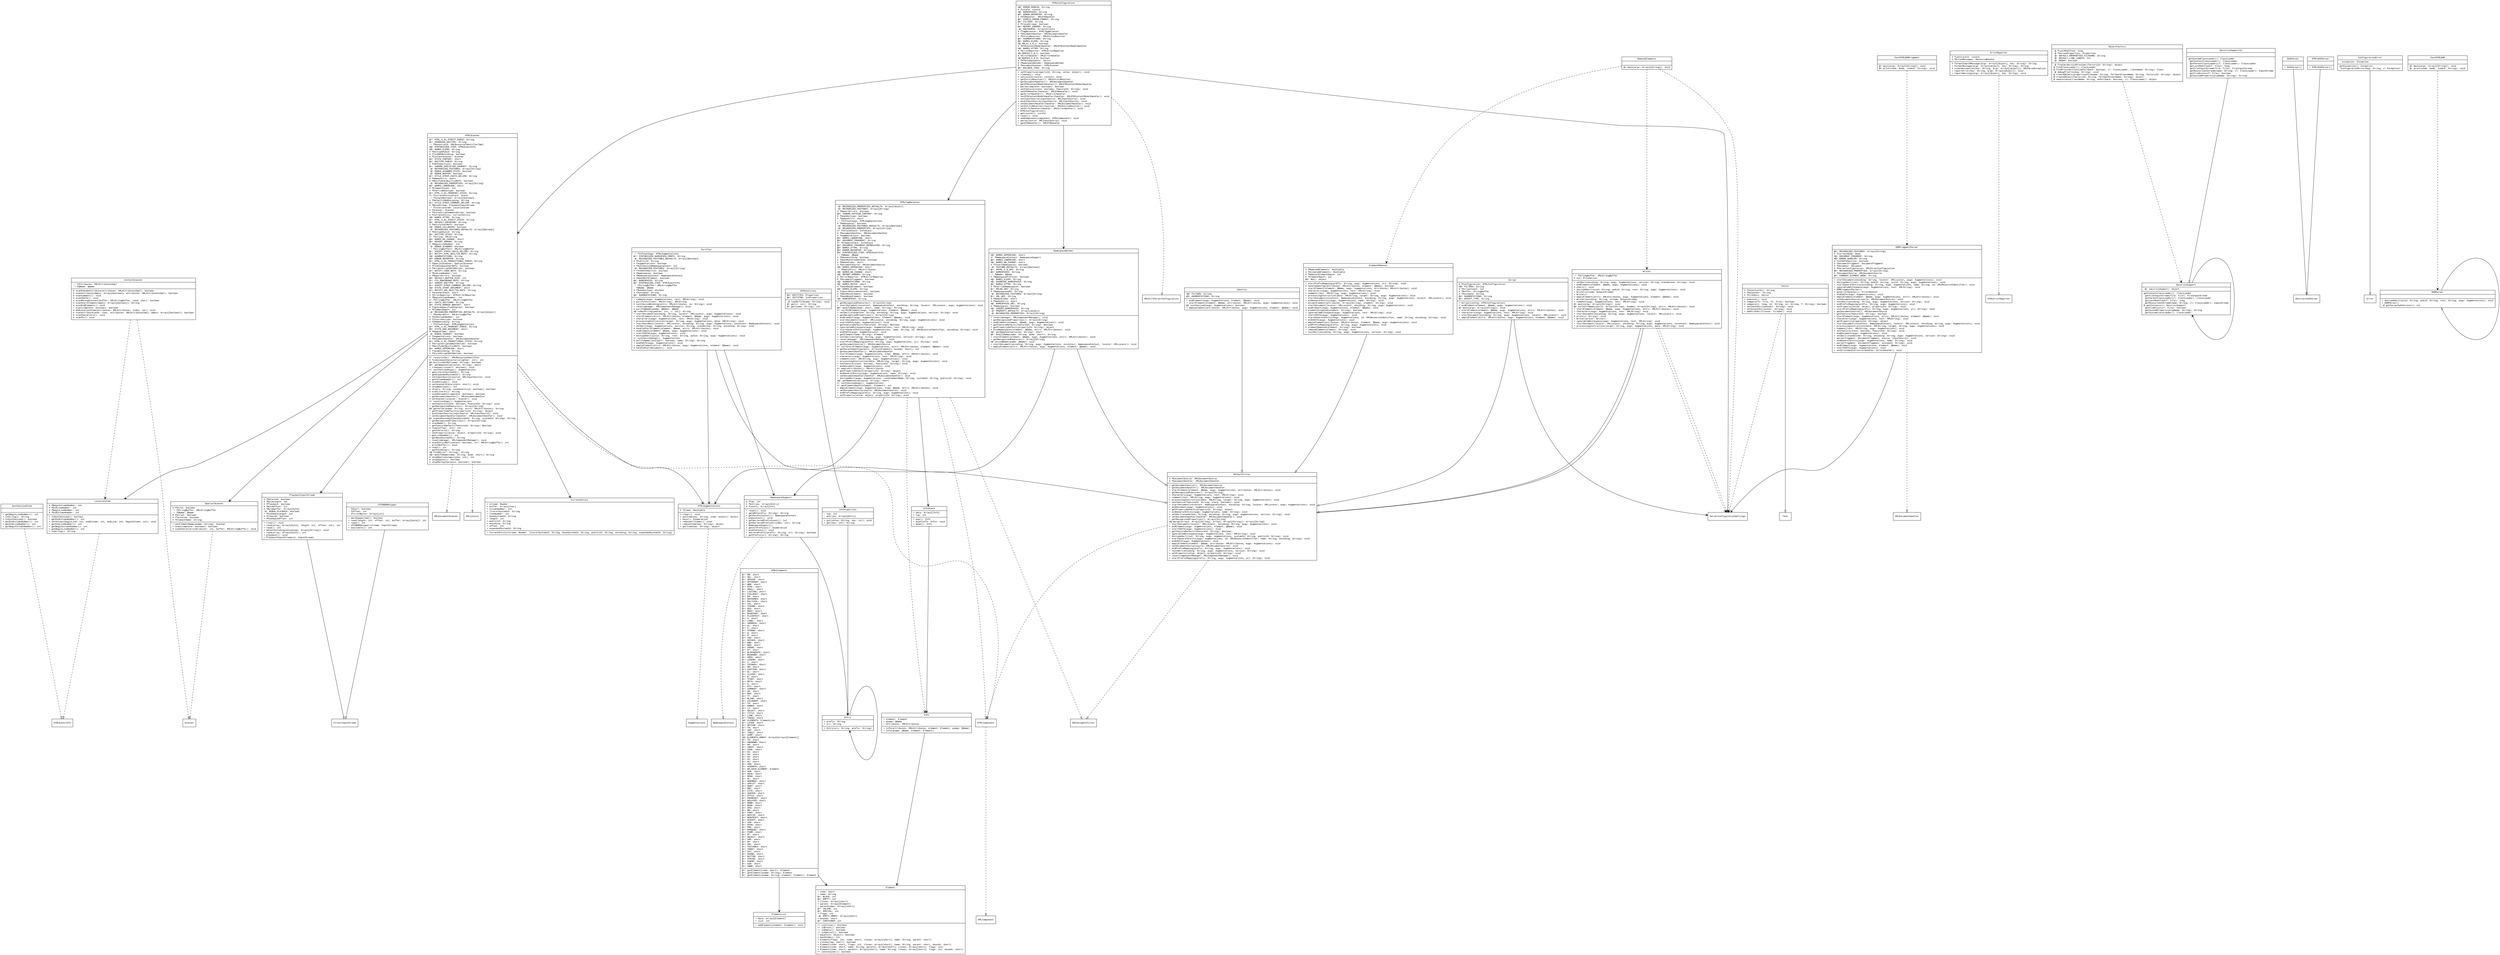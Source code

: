 digraph classes{
fontname = "Courier New"
fontsize = 10
node [
fontname = "Courier New"
fontsize = 10
shape = "record"
]
edge [
fontname = "Courier New"
fontsize = 10
]
CurrentEntity [
label = "{CurrentEntity|+ stream: Reader\l+ buffer: Array1[char]\l+ columnNumber: int\l+ literalSystemId: String\l+ lineNumber: int\l+ baseSystemId: String\l+ length: int\l+ publicId: String\l+ encoding: String\l+ offset: int\l+ expandedSystemId: String\l|+ CurrentEntity(stream: Reader, literalSystemId: String, baseSystemId: String, publicId: String, encoding: String, expandedSystemId: String)\l}"
]
Entry [
label = "{Entry|+ value: String\l+ key: int\l+ next: Entry\l|+ Entry(value: String, key: int, next: Entry)\l}"
]
RemoveElements [
label = "{RemoveElements||@+ main(argv: Array1[String]): void\l}"
]
Writer [
label = "{Writer|# fPrintChars: boolean\l# fPrinter: PrintWriter\l@+! NOTIFY_CHAR_REFS: String\l@#! AUGMENTATIONS: String\l# fSeenHttpEquiv: boolean\l# fElementDepth: int\l@+! NOTIFY_HTML_BUILTIN_REFS: String\l# fSeenRootElement: boolean\l#@! FILTERS: String\l# fEncoding: String\l# fNormalize: boolean\l|+ Writer()\l# printStartElement(attributes: XMLAttributes, element: QName): void\l# printEntity(name: String): void\l+ startElement(element: QName, augs: Augmentations, attributes: XMLAttributes): void\l+ characters(augs: Augmentations, text: XMLString): void\l+ comment(text: XMLString, augs: Augmentations): void\l-@ printUsage(): void\l+ startDocument(nscontext: NamespaceContext, encoding: String, locator: XMLLocator, augs: Augmentations): void\l@+ main(argv: Array1[String]): void\l+ Writer(writer: Writer, encoding: String)\l+ endGeneralEntity(augs: Augmentations, name: String): void\l# printEndElement(element: QName): void\l+ endElement(augs: Augmentations, element: QName): void\l+ startDocument(locator: XMLLocator, encoding: String, augs: Augmentations): void\l# printAttributeValue(text: String): void\l+ startGeneralEntity(augs: Augmentations, id: XMLResourceIdentifier, name: String, encoding: String): void\l+ emptyElement(element: QName, attributes: XMLAttributes, augs: Augmentations): void\l+ Writer(outputStream: OutputStream, encoding: String)\l# printCharacters(text: XMLString, normalize: boolean): void\l}"
]
DefaultFilter [
label = "{DefaultFilter|# fDocumentSource: XMLDocumentSource\l# fDocumentHandler: XMLDocumentHandler\l|+ getDocumentSource(): XMLDocumentSource\l+ getDocumentHandler(): XMLDocumentHandler\l+ startElement(element: QName, augs: Augmentations, attributes: XMLAttributes): void\l+ getRecognizedFeatures(): Array1[String]\l+ characters(augs: Augmentations, text: XMLString): void\l+ comment(text: XMLString, augs: Augmentations): void\l+ processingInstruction(data: XMLString, target: String, augs: Augmentations): void\l+ setFeature(featureId: String, state: boolean): void\l+ startDocument(nscontext: NamespaceContext, encoding: String, locator: XMLLocator, augs: Augmentations): void\l+ endDocument(augs: Augmentations): void\l+ getPropertyDefault(propertyId: String): object\l+ endGeneralEntity(augs: Augmentations, name: String): void\l+ xmlDecl(standalone: String, encoding: String, augs: Augmentations, version: String): void\l+ setDocumentHandler(handler: XMLDocumentHandler): void\l+ getRecognizedProperties(): Array1[String]\l#@ merge(array2: Array1[String], array1: Array1[String]): Array1[String]\l+ startDocument(locator: XMLLocator, encoding: String, augs: Augmentations): void\l+ endElement(augs: Augmentations, element: QName): void\l+ startCDATA(augs: Augmentations): void\l+ getFeatureDefault(featureId: String): Boolean\l+ ignorableWhitespace(augs: Augmentations, text: XMLString): void\l+ doctypeDecl(root: String, augs: Augmentations, systemId: String, publicId: String): void\l+ startGeneralEntity(augs: Augmentations, id: XMLResourceIdentifier, name: String, encoding: String): void\l+ endCDATA(augs: Augmentations): void\l+ emptyElement(element: QName, attributes: XMLAttributes, augs: Augmentations): void\l+ setDocumentSource(source: XMLDocumentSource): void\l+ endPrefixMapping(prefix: String, augs: Augmentations): void\l+ textDecl(encoding: String, augs: Augmentations, version: String): void\l+ setProperty(value: object, propertyId: String): void\l+ reset(componentManager: XMLComponentManager): void\l+ startPrefixMapping(prefix: String, augs: Augmentations, uri: String): void\l}"
]
ErrorReporter [
label = "{ErrorReporter|# fLastLocale: Locale\l# fErrorMessages: ResourceBundle\l|# formatSimpleMessage(args: Array1[object], key: String): String\l+ formatMessage(args: Array1[object], key: String): String\l# createException(key: String, args: Array1[object]): XMLParseException\l+ reportError(key: String, args: Array1[object]): void\l+ reportWarning(args: Array1[object], key: String): void\l}"
]
HTMLTagBalancer [
label = "{HTMLTagBalancer|-@! RECOGNIZED_PROPERTIES_DEFAULTS: Array1[object]\l-@! RECOGNIZED_FEATURES: Array1[String]\l# fReportErrors: boolean\l@#! IGNORE_OUTSIDE_CONTENT: String\l# fSeenDoctype: boolean\l# fNamesAttrs: short\l-! fInfosetAugs: HTMLAugmentations\l# fNamespaces: boolean\l-@! RECOGNIZED_FEATURES_DEFAULTS: Array1[Boolean]\l-@! RECOGNIZED_PROPERTIES: Array1[String]\l#! fInlineStack: InfoStack\l# fDocumentHandler: XMLDocumentHandler\l# fAugmentations: boolean\l@#! NAMES_LOWERCASE: short\l@#! DOCUMENT_FRAGMENT: String\l#! fElementStack: InfoStack\l@#! DOCUMENT_FRAGMENT_DEPRECATED: String\l@#! NAMES_ATTRS: String\l@#! ERROR_REPORTER: String\l@#! SYNTHESIZED_ITEM: HTMLEventInfo\l-! fQName: QName\l# fSeenAnything: boolean\l# fSeenRootElementEnd: boolean\l# fNamesElems: short\l# fDocumentSource: XMLDocumentSource\l#@! NAMES_UPPERCASE: short\l-! fEmptyAttrs: XMLAttributes\l#@! NAMES_NO_CHANGE: short\l#@! REPORT_ERRORS: String\l# fErrorReporter: HTMLErrorReporter\l# fDocumentFragment: boolean\l#@! AUGMENTATIONS: String\l#@! NAMES_MATCH: short\l# fSeenHeadElement: boolean\l#@! NAMES_ELEMS: String\l# fIgnoreOutsideContent: boolean\l# fSeenRootElement: boolean\l# fSeenBodyElement: boolean\l#@! NAMESPACES: String\l|+ getRecognizedFeatures(): Array1[String]\l+ startDocument(nscontext: NamespaceContext, encoding: String, locator: XMLLocator, augs: Augmentations): void\l@#! modifyName(mode: short, name: String): String\l#! callEndElement(augs: Augmentations, element: QName): void\l+ xmlDecl(standalone: String, encoding: String, augs: Augmentations, version: String): void\l+ getRecognizedProperties(): Array1[String]\l+ endElement(augs: Augmentations, element: QName): void\l+ startDocument(locator: XMLLocator, encoding: String, augs: Augmentations): void\l+ startCDATA(augs: Augmentations): void\l+ getFeatureDefault(featureId: String): Boolean\l+ ignorableWhitespace(augs: Augmentations, text: XMLString): void\l+ startGeneralEntity(augs: Augmentations, name: String, id: XMLResourceIdentifier, encoding: String): void\l+ endCDATA(augs: Augmentations): void\l# getElement(name: String): Element\l+ textDecl(encoding: String, augs: Augmentations, version: String): void\l+ reset(manager: XMLComponentManager): void\l+ startPrefixMapping(prefix: String, augs: Augmentations, uri: String): void\l+ getDocumentSource(): XMLDocumentSource\l#! callStartElement(augs: Augmentations, attrs: XMLAttributes, element: QName): void\l# getParentDepth(parents: Array1[Element], bounds: short): int\l+ getDocumentHandler(): XMLDocumentHandler\l+ startElement(augs: Augmentations, elem: QName, attrs: XMLAttributes): void\l+ characters(augs: Augmentations, text: XMLString): void\l+ comment(text: XMLString, augs: Augmentations): void\l+ processingInstruction(data: XMLString, target: String, augs: Augmentations): void\l+ setFeature(state: boolean, featureId: String): void\l+ endDocument(augs: Augmentations): void\l#! emptyAttributes(): XMLAttributes\l+ getPropertyDefault(propertyId: String): object\l+ endGeneralEntity(augs: Augmentations, name: String): void\l+ setDocumentHandler(handler: XMLDocumentHandler): void\l+ doctypeDecl(augs: Augmentations, rootElementName: String, systemId: String, publicId: String): void\l#@! getNamesValue(value: String): short\l#! synthesizedAugs(): Augmentations\l#! getElementDepth(element: Element): int\l+ emptyElement(augs: Augmentations, elem: QName, attrs: XMLAttributes): void\l+ setDocumentSource(source: XMLDocumentSource): void\l+ endPrefixMapping(prefix: String, augs: Augmentations): void\l+ setProperty(value: object, propertyId: String): void\l}"
]
ObjectFactory [
label = "{ObjectFactory|-@ fLastModified: long\l-@ fXercesProperties: Properties\l-@! DEFAULT_PROPERTIES_FILENAME: String\l-@! DEFAULT_LINE_LENGTH: int\l-@! DEBUG: boolean\l|-@ findJarServiceProvider(factoryId: String): object\l@ findClassLoader(): ClassLoader\l@ findProviderClass(doFallback: boolean, cl: ClassLoader, className: String): Class\l-@ debugPrintln(msg: String): void\l@ createObject(propertiesFilename: String, fallbackClassName: String, factoryId: String): object\l@ createObject(factoryId: String, fallbackClassName: String): object\l@ newInstance(className: String, doFallback: boolean, cl: ClassLoader): object\l}"
]
SAXParser [
label = "{SAXParser||+ SAXParser()\l}"
]
SecuritySupport12 [
label = "{SecuritySupport12|| getSystemClassLoader(): ClassLoader\l getContextClassLoader(): ClassLoader\l getParentClassLoader(cl: ClassLoader): ClassLoader\l getLastModified(f: File): long\l getFileInputStream(file: File): FileInputStream\l getResourceAsStream(name: String, cl: ClassLoader): InputStream\l getFileExists(f: File): boolean\l getSystemProperty(propName: String): String\l}"
]
Identity [
label = "{Identity|#@! FILTERS: String\l@#! AUGMENTATIONS: String\l|+ endElement(augs: Augmentations, element: QName): void\l+ startElement(element: QName, attributes: XMLAttributes, augs: Augmentations): void\l@# synthesized(augs: Augmentations): boolean\l+ emptyElement(attributes: XMLAttributes, augs: Augmentations, element: QName): void\l}"
]
NamespaceSupport [
label = "{NamespaceSupport|# fTop: int\l# fEntries: Array1[Entry]\l# fLevels: Array1[int]\l|+ reset(): void\l+ getURI(prefix: String): String\l+ getParentContext(): NamespaceContext\l+ popContext(): void\l+ getDeclaredPrefixCount(): int\l+ getDeclaredPrefixAt(index: int): String\l+ NamespaceSupport()\l+ getAllPrefixes(): Enumeration\l+ pushContext(): void\l+ declarePrefix(prefix: String, uri: String): boolean\l+ getPrefix(uri: String): String\l}"
]
InfoStack [
label = "{InfoStack|+ data: Array1[Info]\l+ top: int\l|+ pop(): Info\l+ push(info: Info): void\l+ peek(): Info\l}"
]
NamespaceBinder [
label = "{NamespaceBinder|#@! NAMES_UPPERCASE: short\l#! fNamespaceContext: NamespaceSupport\l@#! NAMES_LOWERCASE: short\l#@! NAMES_NO_CHANGE: short\l# fInsertNamespaces: boolean\l-@! FEATURE_DEFAULTS: Array1[Boolean]\l@+! XHTML_1_0_URI: String\l@#! NAMESPACES: String\l-! fQName: QName\l# fNamespacePrefixes: boolean\l#@! NAMES_ELEMS: String\l#@! OVERRIDE_NAMESPACES: String\l@#! NAMES_ATTRS: String\l# fOverrideNamespaces: boolean\l@+! XMLNS_URI: String\l# fNamespacesURI: String\l-@! RECOGNIZED_FEATURES: Array1[String]\l@+! XML_URI: String\l# fNamesElems: short\l# fNamesAttrs: short\l#@! NAMESPACES_URI: String\l# fNamespaces: boolean\l#@! INSERT_NAMESPACES: String\l-@! PROPERTY_DEFAULTS: Array1[object]\l-@! RECOGNIZED_PROPERTIES: Array1[String]\l|+ reset(manager: XMLComponentManager): void\l+ getRecognizedProperties(): Array1[String]\l+ endElement(element: QName, augs: Augmentations): void\l+ getFeatureDefault(featureId: String): Boolean\l+ getPropertyDefault(propertyId: String): object\l# bindNamespaces(element: QName, attrs: XMLAttributes): void\l#@! getNamesValue(value: String): short\l@#! modifyName(name: String, mode: short): String\l+ startElement(element: QName, augs: Augmentations, attrs: XMLAttributes): void\l+ getRecognizedFeatures(): Array1[String]\l#@ splitQName(qname: QName): void\l+ startDocument(encoding: String, augs: Augmentations, nscontext: NamespaceContext, locator: XMLLocator): void\l+ emptyElement(attrs: XMLAttributes, augs: Augmentations, element: QName): void\l}"
]
PlaybackInputStream [
label = "{PlaybackInputStream|# fDetected: boolean\l# fByteLength: int\l# fPlayback: boolean\l# fByteOffset: int\l# fByteBuffer: Array1[byte]\l-@! DEBUG_PLAYBACK: boolean\l+ fPushbackLength: int\l# fCleared: boolean\l+ fPushbackOffset: int\l|+ clear(): void\l+ read(array: Array1[byte], length: int, offset: int): int\l+ read(): int\l+ detectEncoding(encodings: Array1[String]): void\l+ read(array: Array1[byte]): int\l+ playback(): void\l+ PlaybackInputStream(in: InputStream)\l}"
]
Entry [
label = "{Entry|+ prefix: String\l+ uri: String\l|+ Entry(uri: String, prefix: String)\l}"
]
ConfigurationError [
label = "{ConfigurationError|- exception: Exception\l| getException(): Exception\l ConfigurationError(msg: String, x: Exception)\l}"
]
Info [
label = "{Info|+ element: Element\l+ qname: QName\l+ attributes: XMLAttributes\l|+ Info(attributes: XMLAttributes, element: Element, qname: QName)\l+ Info(qname: QName, element: Element)\l}"
]
DOMFragmentParser [
label = "{DOMFragmentParser|@#! RECOGNIZED_FEATURES: Array1[String]\l# fCurrentNode: Node\l#@! DOCUMENT_FRAGMENT: String\l#@! ERROR_HANDLER: String\l# fInCDATASection: boolean\l# fDocumentFragment: DocumentFragment\l# fDocument: Document\l# fParserConfiguration: XMLParserConfiguration\l@#! RECOGNIZED_PROPERTIES: Array1[String]\l# fDocumentSource: XMLDocumentSource\l@#! CURRENT_ELEMENT_NODE: String\l|+ startDocument(encoding: String, locator: XMLLocator, augs: Augmentations): void\l+ doctypeDecl(root: String, pubid: String, sysid: String, augs: Augmentations): void\l+ startGeneralEntity(encoding: String, augs: Augmentations, name: String, id: XMLResourceIdentifier): void\l+ ignorableWhitespace(augs: Augmentations, text: XMLString): void\l+ DOMFragmentParser()\l+ getErrorHandler(): ErrorHandler\l+ endCDATA(augs: Augmentations): void\l+ emptyElement(element: QName, augs: Augmentations, attrs: XMLAttributes): void\l+ setDocumentSource(source: XMLDocumentSource): void\l+ textDecl(encoding: String, augs: Augmentations, version: String): void\l+ endPrefixMapping(prefix: String, augs: Augmentations): void\l+ setProperty(value: object, propertyId: String): void\l+ startPrefixMapping(prefix: String, augs: Augmentations, uri: String): void\l+ getDocumentSource(): XMLDocumentSource\l+ getFeature(featureId: String): boolean\l+ startElement(augs: Augmentations, attrs: XMLAttributes, element: QName): void\l+ characters(augs: Augmentations, text: XMLString): void\l+ getProperty(propertyId: String): object\l+ startDocument(nscontext: NamespaceContext, locator: XMLLocator, encoding: String, augs: Augmentations): void\l+ processingInstruction(data: XMLString, target: String, augs: Augmentations): void\l+ comment(text: XMLString, augs: Augmentations): void\l+ setFeature(state: boolean, featureId: String): void\l+ endDocument(augs: Augmentations): void\l+ xmlDecl(standalone: String, encoding: String, augs: Augmentations, version: String): void\l+ parse(fragment: DocumentFragment, source: InputSource): void\l+ endGeneralEntity(augs: Augmentations, name: String): void\l+ parse(fragment: DocumentFragment, systemId: String): void\l+ endElement(augs: Augmentations, element: QName): void\l+ startCDATA(augs: Augmentations): void\l+ setErrorHandler(errorHandler: ErrorHandler): void\l}"
]
HTMLSAXParser [
label = "{HTMLSAXParser||+ HTMLSAXParser()\l}"
]
SynthesizedItem [
label = "{SynthesizedItem||+ getBeginLineNumber(): int\l+ toString(): String\l+ isSynthesized(): boolean\l+ getEndColumnNumber(): int\l+ getEndLineNumber(): int\l+ getBeginColumnNumber(): int\l}"
]
HTMLElements [
label = "{HTMLElements|@+! RB: short\l@+! DEL: short\l@+! SPACER: short\l@+! OPTGROUP: short\l@+! WBR: short\l@+! HTML: short\l@+! SMALL: short\l@+! LISTING: short\l@+! FIELDSET: short\l@+! EM: short\l@+! NOFRAMES: short\l@+! MULTICOL: short\l@+! COL: short\l@+! IFRAME: short\l@+! BIG: short\l@+! BODY: short\l@+! BASEFONT: short\l@+! PLAINTEXT: short\l@+! U: short\l@+! LABEL: short\l@+! ADDRESS: short\l@+! UL: short\l@+! S: short\l@+! STRONG: short\l@+! Q: short\l@+! P: short\l@+! INS: short\l@+! KEYGEN: short\l@+! KBD: short\l@+! BDO: short\l@+! FRAME: short\l@+! DT: short\l@+! BLOCKQUOTE: short\l@+! BGSOUND: short\l@+! AREA: short\l@+! LEGEND: short\l@+! I: short\l@+! ISINDEX: short\l@+! HR: short\l@+! CAPTION: short\l@+! DL: short\l@+! ILAYER: short\l@+! B: short\l@+! TFOOT: short\l@+! META: short\l@+! A: short\l@+! RTC: short\l@+! COMMENT: short\l@+! DD: short\l@+! MAP: short\l@+! TT: short\l@+! BLINK: short\l@+! COLGROUP: short\l@+! TR: short\l@+! EMBED: short\l@+! LI: short\l@+! SELECT: short\l@+! TITLE: short\l@+! LINK: short\l@+! THEAD: short\l#@! ELEMENTS: ElementList\l@+! LAYER: short\l@+! OPTION: short\l@+! TH: short\l@+! SUP: short\l@+! TABLE: short\l@+! SAMP: short\l#@! ELEMENTS_ARRAY: Array2[Array1[Element]]\l@+! TD: short\l@+! UNKNOWN: short\l@+! H6: short\l@+! INPUT: short\l@+! CODE: short\l@+! H5: short\l@+! H4: short\l@+! H3: short\l@+! H2: short\l@+! H1: short\l@+! IMG: short\l@+! ACRONYM: short\l@+! NO_SUCH_ELEMENT: Element\l@+! SUB: short\l@+! HEAD: short\l@+! MENU: short\l@+! OL: short\l@+! NOEMBED: short\l@+! APPLET: short\l@+! RUBY: short\l@+! RBC: short\l@+! CITE: short\l@+! CENTER: short\l@+! STYLE: short\l@+! FRAMESET: short\l@+! NOLAYER: short\l@+! NOBR: short\l@+! BASE: short\l@+! DFN: short\l@+! BR: short\l@+! FONT: short\l@+! NEXTID: short\l@+! NOSCRIPT: short\l@+! SCRIPT: short\l@+! VAR: short\l@+! SPAN: short\l@+! PRE: short\l@+! MARQUEE: short\l@+! FORM: short\l@+! RT: short\l@+! OBJECT: short\l@+! XMP: short\l@+! RP: short\l@+! XML: short\l@+! TEXTAREA: short\l@+! TBODY: short\l@+! DIV: short\l@+! SOUND: short\l@+! BUTTON: short\l@+! STRIKE: short\l@+! PARAM: short\l@+! DIR: short\l@+! ABBR: short\l|@+! getElement(code: short): Element\l@+! getElement(ename: String): Element\l@+! getElement(ename: String, element: Element): Element\l}"
]
LocationItem [
label = "{LocationItem|# fBeginColumnNumber: int\l# fEndLineNumber: int\l# fBeginLineNumber: int\l# fEndColumnNumber: int\l|+ isSynthesized(): boolean\l+ getEndColumnNumber(): int\l+ setValues(beginLine: int, endColumn: int, endLine: int, beginColumn: int): void\l+ getEndLineNumber(): int\l+ getBeginColumnNumber(): int\l+ getBeginLineNumber(): int\l+ toString(): String\l}"
]
ElementRemover [
label = "{ElementRemover|# fRemovedElements: Hashtable\l# fAcceptedElements: Hashtable\l# fRemovalElementDepth: int\l# fElementDepth: int\l@#! NULL: object\l|+ startPrefixMapping(prefix: String, augs: Augmentations, uri: String): void\l# handleOpenTag(attributes: XMLAttributes, element: QName): boolean\l+ startElement(element: QName, augs: Augmentations, attributes: XMLAttributes): void\l+ characters(augs: Augmentations, text: XMLString): void\l+ comment(text: XMLString, augs: Augmentations): void\l+ processingInstruction(data: XMLString, target: String, augs: Augmentations): void\l+ startDocument(nscontext: NamespaceContext, encoding: String, augs: Augmentations, locator: XMLLocator): void\l+ endGeneralEntity(augs: Augmentations, name: String): void\l+ acceptElement(attributes: Array1[String], element: String): void\l+ startDocument(locator: XMLLocator, encoding: String, augs: Augmentations): void\l+ endElement(augs: Augmentations, element: QName): void\l# elementAccepted(element: String): boolean\l+ ignorableWhitespace(augs: Augmentations, text: XMLString): void\l+ startCDATA(augs: Augmentations): void\l+ startGeneralEntity(augs: Augmentations, id: XMLResourceIdentifier, name: String, encoding: String): void\l+ endCDATA(augs: Augmentations): void\l+ emptyElement(attributes: XMLAttributes, element: QName, augs: Augmentations): void\l+ endPrefixMapping(prefix: String, augs: Augmentations): void\l# elementRemoved(element: String): boolean\l+ removeElement(element: String): void\l+ textDecl(encoding: String, augs: Augmentations, version: String): void\l}"
]
HTMLAugmentations [
label = "{HTMLAugmentations|# fItems: Hashtable\l|+ clear(): void\l+ putItem(key: String, item: object): object\l+ keys(): Enumeration\l+ removeAllItems(): void\l+ removeItem(key: String): object\l+ getItem(key: String): object\l}"
]
DOMParser [
label = "{DOMParser||+ doctypeDecl(sysid: String, pubid: String, root: String, augs: Augmentations): void\l+ DOMParser()\l-@ getParserSubVersion(): int\l}"
]
HTMLEntities [
label = "{HTMLEntities|@#! ENTITIES: Properties\l@#! SEITITNE: IntProperties\l|-@ load0(filename: String): void\l@+ get(c: int): String\l@+ get(name: String): int\l}"
]
ElementList [
label = "{ElementList|+ data: Array1[Element]\l+ size: int\l|+ addElement(element: Element): void\l}"
]
HTMLConfiguration [
label = "{HTMLConfiguration|#@! ERROR_DOMAIN: String\l# fLocale: Locale\l#@! NAMESPACES: String\l@#! ERROR_REPORTER: String\l# fDTDHandler: XMLDTDHandler\l@#! SIMPLE_ERROR_FORMAT: String\l@#! FILTERS: String\l# fCloseStream: boolean\l@#! REPORT_ERRORS: String\l-@! DOCSOURCE: Array1[Class]\l# fTagBalancer: HTMLTagBalancer\l# fDocumentHandler: XMLDocumentHandler\l# fEntityResolver: XMLEntityResolver\l@#! AUGMENTATIONS: String\l@#! NAMES_ELEMS: String\l#@ XML4J_4_0_x: boolean\l# fDTDContentModelHandler: XMLDTDContentModelHandler\l#@! NAMES_ATTRS: String\l# fErrorReporter: HTMLErrorReporter\l#@ XERCES_2_0_1: boolean\l# fErrorHandler: XMLErrorHandler\l#@ XERCES_2_0_0: boolean\l# fHTMLComponents: Vector\l# fNamespaceBinder: NamespaceBinder\l# fDocumentScanner: HTMLScanner\l@#! BALANCE_TAGS: String\l|+ setProperty(propertyId: String, value: object): void\l+ cleanup(): void\l+ setLocale(locale: Locale): void\l+ getEntityResolver(): XMLEntityResolver\l+ getDocumentHandler(): XMLDocumentHandler\l+ getDTDContentModelHandler(): XMLDTDContentModelHandler\l+ parse(complete: boolean): boolean\l+ setFeature(state: boolean, featureId: String): void\l+ setDTDHandler(handler: XMLDTDHandler): void\l+ getErrorHandler(): XMLErrorHandler\l+ setDTDContentModelHandler(handler: XMLDTDContentModelHandler): void\l+ setInputSource(inputSource: XMLInputSource): void\l+ pushInputSource(inputSource: XMLInputSource): void\l+ setDocumentHandler(handler: XMLDocumentHandler): void\l+ setEntityResolver(resolver: XMLEntityResolver): void\l+ setErrorHandler(handler: XMLErrorHandler): void\l+ HTMLConfiguration()\l+ getLocale(): Locale\l# reset(): void\l# addComponent(component: HTMLComponent): void\l+ parse(source: XMLInputSource): void\l+ getDTDHandler(): XMLDTDHandler\l}"
]
UTF8BOMSkipper [
label = "{UTF8BOMSkipper|- fStart: boolean\l- fOffset: int\l- fFirst3Bytes: Array1[int]\l|+ markSupported(): boolean\l+ read(length: int, offset: int, buffer: Array1[byte]): int\l+ read(): int\l+ UTF8BOMSkipper(stream: InputStream)\l+ available(): int\l}"
]
Element [
label = "{Element|+ code: short\l+ name: String\l@+! BLOCK: int\l@+! EMPTY: int\l+ closes: Array1[short]\l+ parent: Array1[Element]\l+ parentCodes: Array1[short]\l@+! INLINE: int\l@+! SPECIAL: int\l+ flags: int\l-@! EMPTY_ARRAY: Array1[short]\l+ bounds: short\l@+! CONTAINER: int\l|+! isInline(): boolean\l+! isBlock(): boolean\l+! isEmpty(): boolean\l+! isSpecial(): boolean\l+ equals(o: object): boolean\l+ hashCode(): int\l+ Element(flags: int, code: short, closes: Array1[short], name: String, parent: short)\l+ closes(tag: short): boolean\l+ Element(code: short, flags: int, closes: Array1[short], name: String, parent: short, bounds: short)\l+ Element(code: short, name: String, parents: Array1[short], closes: Array1[short], flags: int)\l+ Element(code: short, parents: Array1[short], name: String, closes: Array1[short], flags: int, bounds: short)\l+! isContainer(): boolean\l}"
]
TestHTMLDOMFragment [
label = "{TestHTMLDOMFragment||@+ main(argv: Array1[String]): void\l@+ print(node: Node, indent: String): void\l}"
]
SecuritySupport [
label = "{SecuritySupport|-@! securitySupport: object\l| getContextClassLoader(): ClassLoader\l getFileInputStream(file: File): FileInputStream\l getParentClassLoader(cl: ClassLoader): ClassLoader\l getLastModified(f: File): long\l getResourceAsStream(name: String, cl: ClassLoader): InputStream\l@ getInstance(): SecuritySupport\l getFileExists(f: File): boolean\l getSystemProperty(propName: String): String\l getSystemClassLoader(): ClassLoader\l}"
]
Writer [
label = "{Writer|-! fStringBuffer: XMLStringBuffer\l# out: PrintWriter\l|+ xmlDecl(encoding: String, augs: Augmentations, version: String, standalone: String): void\l+ endElement(element: QName, augs: Augmentations): void\l# chars(): void\l+ doctypeDecl(sysid: String, pubid: String, root: String, augs: Augmentations): void\l+ Writer(stream: OutputStream)\l+ Writer()\l+ emptyElement(attrs: XMLAttributes, augs: Augmentations, element: QName): void\l+ Writer(encoding: String, stream: OutputStream)\l+ comment(augs: Augmentations, text: XMLString): void\l@+ main(argv: Array1[String]): void\l@# sortAttrNames(auris: Array1[String], anames: Array1[String], attrs: XMLAttributes): void\l+ startElement(element: QName, augs: Augmentations, attrs: XMLAttributes): void\l+ characters(augs: Augmentations, text: XMLString): void\l+ startDocument(encoding: String, augs: Augmentations, locator: XMLLocator): void\l# print(s: String): void\l+ Writer(writer: Writer)\l+ ignorableWhitespace(augs: Augmentations, text: XMLString): void\l+ startDocument(locator: XMLLocator, encoding: String, augs: Augmentations, nscontext: NamespaceContext): void\l+ processingInstruction(target: String, augs: Augmentations, data: XMLString): void\l}"
]
Script [
label = "{Script|# fConfiguration: HTMLConfiguration\l#@! FILTERS: String\l# fScriptCount: int\l# fBuffer: StringBuffer\l# fSystemId: String\l@#! AUGMENTATIONS: String\l@#! SCRIPT_TYPE: String\l|+ Script(config: HTMLConfiguration)\l+ endElement(element: QName, augs: Augmentations): void\l@+ main(argv: Array1[String]): void\l+ startElement(element: QName, augs: Augmentations, attrs: XMLAttributes): void\l+ characters(augs: Augmentations, text: XMLString): void\l+ startDocument(encoding: String, augs: Augmentations, locator: XMLLocator): void\l+ emptyElement(attrs: XMLAttributes, augs: Augmentations, element: QName): void\l}"
]
HTMLScanner [
label = "{HTMLScanner|@+! HTML_4_01_STRICT_PUBID: String\l@+! OVERRIDE_DOCTYPE: String\l-! fResourceId: XMLResourceIdentifierImpl\l#@! SYNTHESIZED_ITEM: HTMLEventInfo\l#@! NAMES_ELEMS: String\l# fDoctypePubid: String\l# fIso8859Encoding: boolean\l# fContentScanner: Scanner\l@#! STATE_CONTENT: short\l@#! DOCTYPE_PUBID: String\l# fCDATASections: boolean\l@+! IGNORE_SPECIFIED_CHARSET: String\l-@! RECOGNIZED_FEATURES: Array1[String]\l-@! DEBUG_SCANNER_STATE: boolean\l-@! DEBUG_BUFFER: boolean\l@+! STYLE_STRIP_CDATA_DELIMS: String\l# fNamesAttrs: short\l# fNotifyHtmlBuiltinRefs: boolean\l-@! RECOGNIZED_PROPERTIES: Array1[String]\l@#! NAMES_LOWERCASE: short\l# fElementCount: int\l# fOverrideDoctype: boolean\l@+! HTML_4_01_FRAMESET_SYSID: String\l#! fCurrentEntityStack: Stack\l-! fSingleBoolean: Array1[boolean]\l# fDefaultIANAEncoding: String\l@+! STYLE_STRIP_COMMENT_DELIMS: String\l# fByteStream: PlaybackInputStream\l-! fLocationItem: LocationItem\l# fScanner: Scanner\l# fStyleStripCommentDelims: boolean\l# fCurrentEntity: CurrentEntity\l#@! NAMES_ATTRS: String\l@+! HTML_4_01_STRICT_SYSID: String\l@#! DEFAULT_ENCODING: String\l# fNotifyCharRefs: boolean\l#@! DEBUG_CALLBACKS: boolean\l-@! RECOGNIZED_FEATURES_DEFAULTS: Array1[Boolean]\l# fDoctypeSysid: String\l@#! DOCTYPE_SYSID: String\l#! fString: XMLString\l@#! NAMES_NO_CHANGE: short\l@#! REPORT_ERRORS: String\l# fBeginLineNumber: int\l-@! DEBUG_SCANNER: boolean\l-! fStringBuffer2: XMLStringBuffer\l@+! SCRIPT_STRIP_CDATA_DELIMS: String\l@+! NOTIFY_HTML_BUILTIN_REFS: String\l#@! AUGMENTATIONS: String\l@#! ERROR_REPORTER: String\l@+! HTML_4_01_TRANSITIONAL_PUBID: String\l# fSpecialScanner: SpecialScanner\l# fFixWindowsCharRefs: boolean\l# fScriptStripCDATADelims: boolean\l@+! NOTIFY_CHAR_REFS: String\l# fEndLineNumber: int\l# fReportErrors: boolean\l@#! DEFAULT_BUFFER_SIZE: int\l@+! FIX_MSWINDOWS_REFS: String\l@+! INSERT_DOCTYPE: String\l@+! SCRIPT_STRIP_COMMENT_DELIMS: String\l#@! STATE_START_DOCUMENT: short\l@+! NOTIFY_XML_BUILTIN_REFS: String\l# fScannerState: short\l# fErrorReporter: HTMLErrorReporter\l# fBeginColumnNumber: int\l#! fStringBuffer: XMLStringBuffer\l@+! CDATA_SECTIONS: String\l@#! STATE_MARKUP_BRACKET: short\l# fIgnoreSpecifiedCharset: boolean\l# fElementDepth: int\l-@! RECOGNIZED_PROPERTIES_DEFAULTS: Array1[object]\l-! fNonNormAttr: XMLStringBuffer\l# fEndColumnNumber: int\l# fInsertDoctype: boolean\l# fIANAEncoding: String\l-! fInfosetAugs: HTMLAugmentations\l@+! HTML_4_01_FRAMESET_PUBID: String\l@#! STATE_END_DOCUMENT: short\l# fNamesElems: short\l-@! DEBUG_CHARSET: boolean\l# fAugmentations: boolean\l# fDocumentHandler: XMLDocumentHandler\l@+! HTML_4_01_TRANSITIONAL_SYSID: String\l# fScriptStripCommentDelims: boolean\l# fNotifyXmlBuiltinRefs: boolean\l@#! NAMES_UPPERCASE: short\l# fJavaEncoding: String\l# fStyleStripCDATADelims: boolean\l|#! resourceId(): XMLResourceIdentifier\l# fixWindowsCharacter(origChar: int): int\l@# builtinXmlRef(name: String): boolean\l@#! getNamesValue(value: String): short\l+ cleanup(closeall: boolean): void\l#! synthesizedAugs(): Augmentations\l+ getLiteralSystemId(): String\l+ getExpandedSystemId(): String\l+ setInputSource(source: XMLInputSource): void\l+ getColumnNumber(): int\l# scanDoctype(): void\l# setScannerState(state: short): void\l# skipNewlines(): int\l# skip(s: String, caseSensitive: boolean): boolean\l# scanLiteral(): String\l+ scanDocument(complete: boolean): boolean\l+ getDocumentHandler(): XMLDocumentHandler\l# setScanner(scanner: Scanner): void\l#! locationAugs(): Augmentations\l+ setFeature(state: boolean, featureId: String): void\l+ getRecognizedFeatures(): Array1[String]\l@# getValue(aname: String, attrs: XMLAttributes): String\l+ getPropertyDefault(propertyId: String): object\l+ pushInputSource(inputSource: XMLInputSource): void\l+ setDocumentHandler(handler: XMLDocumentHandler): void\l@+ expandSystemId(baseSystemId: String, systemId: String): String\l+ getRecognizedProperties(): Array1[String]\l# scanName(): String\l+ getFeatureDefault(featureId: String): Boolean\l# load(offset: int): int\l+ getPublicId(): String\l+ setProperty(value: object, propertyId: String): void\l+ getLineNumber(): int\l+ getBaseSystemId(): String\l+ reset(manager: XMLComponentManager): void\l# scanEntityRef(content: boolean, str: XMLStringBuffer): int\l- printBuffer(): void\l# read(): int\l+ getEncoding(): String\l#@ fixURI(str: String): String\l#@! modifyName(name: String, mode: short): String\l# skipNewlines(maxlines: int): int\l# skipSpaces(): boolean\l# skipMarkup(balance: boolean): boolean\l}"
]
Tester [
label = "{Tester|# fCanonicalDir: String\l# fOutputDir: String\l# fFileSets: Vector\l|+ execute(): void\l# compare(f2: File, f1: File): boolean\l# compare(n: long, s2: String, s1: String, f: String): boolean\l+ setCanonDir(canondir: String): void\l+ setOutputDir(outdir: String): void\l+ addFileSet(fileset: FileSet): void\l}"
]
IntProperties [
label = "{IntProperties|- top: int\l- entries: Array1[Entry]\l|+ put(value: String, key: int): void\l+ get(key: int): String\l}"
]
Purifier [
label = "{Purifier|-! fInfosetAugs: HTMLAugmentations\l@+! SYNTHESIZED_NAMESPACE_PREFX: String\l-@! RECOGNIZED_FEATURES_DEFAULTS: Array1[Boolean]\l# fPublicId: String\l# fAugmentations: boolean\l# fSynthesizedNamespaceCount: int\l-@! RECOGNIZED_FEATURES: Array1[String]\l# fInCDATASection: boolean\l# fNamespaces: boolean\l# fNamespaceContext: NamespaceContext\l# fSeenRootElement: boolean\l@#! NAMESPACES: String\l@#! SYNTHESIZED_ITEM: HTMLEventInfo\l-! fStringBuffer: XMLStringBuffer\l- fQName: QName\l# fSeenDoctype: boolean\l# fSystemId: String\l@#! AUGMENTATIONS: String\l|+ comment(augs: Augmentations, text: XMLString): void\l# purifyText(text: XMLString): XMLString\l# synthesizeBinding(attrs: XMLAttributes, ns: String): void\l+ reset(manager: XMLComponentManager): void\l# purifyQName(qname: QName): QName\l#@ toHexString(padlen: int, c: int): String\l+ startDocument(encoding: String, locator: XMLLocator, augs: Augmentations): void\l+ startElement(attrs: XMLAttributes, element: QName, augs: Augmentations): void\l+ characters(augs: Augmentations, text: XMLString): void\l+ processingInstruction(target: String, augs: Augmentations, data: XMLString): void\l+ startDocument(locator: XMLLocator, encoding: String, augs: Augmentations, nscontext: NamespaceContext): void\l+ xmlDecl(augs: Augmentations, version: String, standalone: String, encoding: String): void\l# handleStartElement(element: QName, attrs: XMLAttributes): void\l+ endElement(element: QName, augs: Augmentations): void\l+ startCDATA(augs: Augmentations): void\l+ doctypeDecl(sysid: String, root: String, pubid: String, augs: Augmentations): void\l#! synthesizedAugs(): Augmentations\l# purifyName(localpart: boolean, name: String): String\l+ endCDATA(augs: Augmentations): void\l+ emptyElement(attrs: XMLAttributes, augs: Augmentations, element: QName): void\l# handleStartDocument(): void\l}"
]
TestHTMLDOM [
label = "{TestHTMLDOM||@+ main(argv: Array1[String]): void\l@+ print(node: Node, indent: String): void\l}"
]
ContentScanner [
label = "{ContentScanner|-! fAttributes: XMLAttributesImpl\l-! fQName: QName\l|# scanPseudoAttribute(attributes: XMLAttributesImpl): boolean\l# scanAttribute(empty: Array1[boolean], attributes: XMLAttributesImpl): boolean\l# scanComment(): void\l# scanCDATA(): void\l# scanMarkupContent(buffer: XMLStringBuffer, cend: char): boolean\l# scanStartElement(empty: Array1[boolean]): String\l# scanEndElement(): void\l+ scan(complete: boolean): boolean\l# addLocationItem(attributes: XMLAttributes, index: int): void\l# scanAttribute(endc: char, attributes: XMLAttributesImpl, empty: Array1[boolean]): boolean\l# scanCharacters(): void\l# scanPI(): void\l}"
]
SpecialScanner [
label = "{SpecialScanner|# fStyle: boolean\l-! fStringBuffer: XMLStringBuffer\l-! fQName: QName\l# fScript: boolean\l# fTextarea: boolean\l# fElementName: String\l|+ setElementName(ename: String): Scanner\l+ scan(complete: boolean): boolean\l# scanCharacters(delimiter: int, buffer: XMLStringBuffer): void\l}"
]
edge[arrowhead = "empty"; style = "dashed"]
ErrorReporter -> HTMLErrorReporter;
NamespaceSupport -> NamespaceContext;
HTMLAugmentations -> Augmentations;
DefaultFilter -> XMLDocumentFilter;
HTMLTagBalancer -> XMLDocumentFilter;
DOMFragmentParser -> XMLDocumentHandler;
LocationItem -> HTMLEventInfo;
HTMLConfiguration -> XMLPullParserConfiguration;
HTMLScanner -> XMLDocumentScanner;
ContentScanner -> Scanner;
SpecialScanner -> Scanner;
DefaultFilter -> HTMLComponent;
HTMLTagBalancer -> HTMLComponent;
HTMLScanner -> XMLLocator;
HTMLComponent -> XMLComponent;
SynthesizedItem -> HTMLEventInfo;
HTMLScanner -> HTMLComponent;
edge[arrowhead = "empty"; style= "solid"]
Tester -> Task;
SAXParser -> AbstractSAXParser;
Purifier -> DefaultFilter;
SecuritySupport12 -> SecuritySupport;
HTMLConfiguration -> ParserConfigurationSettings;
UTF8BOMSkipper -> FilterInputStream;
PlaybackInputStream -> FilterInputStream;
HTMLSAXParser -> AbstractSAXParser;
ConfigurationError -> Error;
Writer -> DefaultFilter;
DOMParser -> DOMParser;
ElementRemover -> DefaultFilter;
NamespaceBinder -> DefaultFilter;
Identity -> DefaultFilter;
Script -> DefaultFilter;
Writer -> DefaultFilter;
edge[arrowhead = "open"; style = "solid"]
IntProperties -> Entry;
NamespaceSupport -> Entry;
HTMLConfiguration -> NamespaceBinder;
DOMFragmentParser -> ParserConfigurationSettings;
HTMLTagBalancer -> HTMLAugmentations;
HTMLScanner -> SpecialScanner;
HTMLConfiguration -> HTMLTagBalancer;
HTMLScanner -> PlaybackInputStream;
Script -> ParserConfigurationSettings;
InfoStack -> Info;
HTMLElements -> Element;
Purifier -> NamespaceSupport;
HTMLElements -> ElementList;
HTMLConfiguration -> HTMLScanner;
HTMLEntities -> IntProperties;
HTMLScanner -> LocationItem;
Purifier -> HTMLAugmentations;
Info -> Element;
HTMLTagBalancer -> InfoStack;
HTMLScanner -> HTMLAugmentations;
HTMLScanner -> CurrentEntity;
NamespaceBinder -> NamespaceSupport;
SecuritySupport -> SecuritySupport;
Entry -> Entry;
edge[arrowhead = "open"; style = "dashed"]
Tester -> ParserConfigurationSettings;
TestHTMLDOM -> DOMParser;
RemoveElements -> ElementRemover;
TestHTMLDOMFragment -> DOMFragmentParser;
ObjectFactory -> SecuritySupport;
HTMLTagBalancer -> Info;
ContentScanner -> LocationItem;
Writer -> ParserConfigurationSettings;
RemoveElements -> ParserConfigurationSettings;
RemoveElements -> Writer;
Writer -> ParserConfigurationSettings;
}